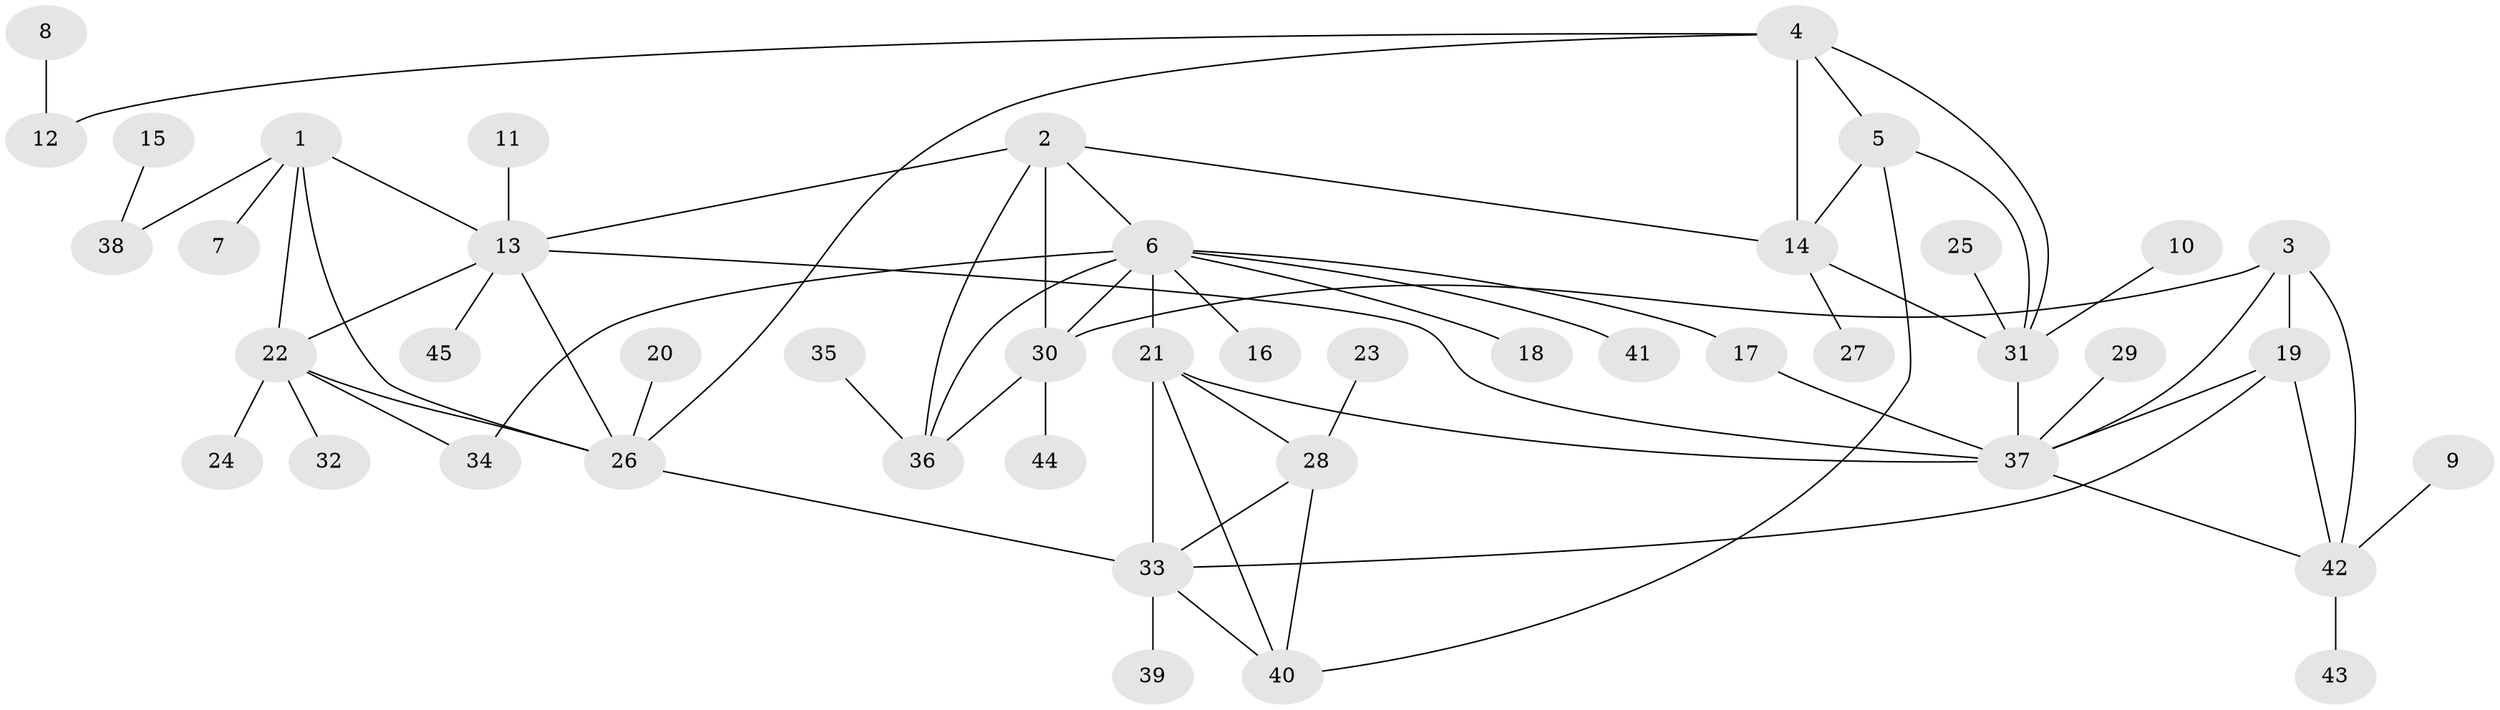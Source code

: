 // original degree distribution, {5: 0.05555555555555555, 6: 0.06666666666666667, 8: 0.03333333333333333, 9: 0.011111111111111112, 11: 0.022222222222222223, 7: 0.022222222222222223, 4: 0.011111111111111112, 2: 0.17777777777777778, 1: 0.5555555555555556, 3: 0.044444444444444446}
// Generated by graph-tools (version 1.1) at 2025/02/03/09/25 03:02:39]
// undirected, 45 vertices, 68 edges
graph export_dot {
graph [start="1"]
  node [color=gray90,style=filled];
  1;
  2;
  3;
  4;
  5;
  6;
  7;
  8;
  9;
  10;
  11;
  12;
  13;
  14;
  15;
  16;
  17;
  18;
  19;
  20;
  21;
  22;
  23;
  24;
  25;
  26;
  27;
  28;
  29;
  30;
  31;
  32;
  33;
  34;
  35;
  36;
  37;
  38;
  39;
  40;
  41;
  42;
  43;
  44;
  45;
  1 -- 7 [weight=1.0];
  1 -- 13 [weight=1.0];
  1 -- 22 [weight=1.0];
  1 -- 26 [weight=1.0];
  1 -- 38 [weight=1.0];
  2 -- 6 [weight=1.0];
  2 -- 13 [weight=1.0];
  2 -- 14 [weight=1.0];
  2 -- 30 [weight=1.0];
  2 -- 36 [weight=1.0];
  3 -- 19 [weight=1.0];
  3 -- 30 [weight=1.0];
  3 -- 37 [weight=1.0];
  3 -- 42 [weight=1.0];
  4 -- 5 [weight=1.0];
  4 -- 12 [weight=1.0];
  4 -- 14 [weight=1.0];
  4 -- 26 [weight=1.0];
  4 -- 31 [weight=1.0];
  5 -- 14 [weight=1.0];
  5 -- 31 [weight=1.0];
  5 -- 40 [weight=1.0];
  6 -- 16 [weight=1.0];
  6 -- 17 [weight=1.0];
  6 -- 18 [weight=1.0];
  6 -- 21 [weight=1.0];
  6 -- 30 [weight=1.0];
  6 -- 34 [weight=1.0];
  6 -- 36 [weight=1.0];
  6 -- 41 [weight=1.0];
  8 -- 12 [weight=1.0];
  9 -- 42 [weight=1.0];
  10 -- 31 [weight=1.0];
  11 -- 13 [weight=1.0];
  13 -- 22 [weight=1.0];
  13 -- 26 [weight=1.0];
  13 -- 37 [weight=1.0];
  13 -- 45 [weight=1.0];
  14 -- 27 [weight=1.0];
  14 -- 31 [weight=1.0];
  15 -- 38 [weight=1.0];
  17 -- 37 [weight=1.0];
  19 -- 33 [weight=1.0];
  19 -- 37 [weight=1.0];
  19 -- 42 [weight=1.0];
  20 -- 26 [weight=1.0];
  21 -- 28 [weight=1.0];
  21 -- 33 [weight=1.0];
  21 -- 37 [weight=2.0];
  21 -- 40 [weight=1.0];
  22 -- 24 [weight=1.0];
  22 -- 26 [weight=1.0];
  22 -- 32 [weight=1.0];
  22 -- 34 [weight=1.0];
  23 -- 28 [weight=1.0];
  25 -- 31 [weight=1.0];
  26 -- 33 [weight=1.0];
  28 -- 33 [weight=1.0];
  28 -- 40 [weight=1.0];
  29 -- 37 [weight=1.0];
  30 -- 36 [weight=1.0];
  30 -- 44 [weight=1.0];
  31 -- 37 [weight=1.0];
  33 -- 39 [weight=1.0];
  33 -- 40 [weight=1.0];
  35 -- 36 [weight=1.0];
  37 -- 42 [weight=1.0];
  42 -- 43 [weight=1.0];
}

